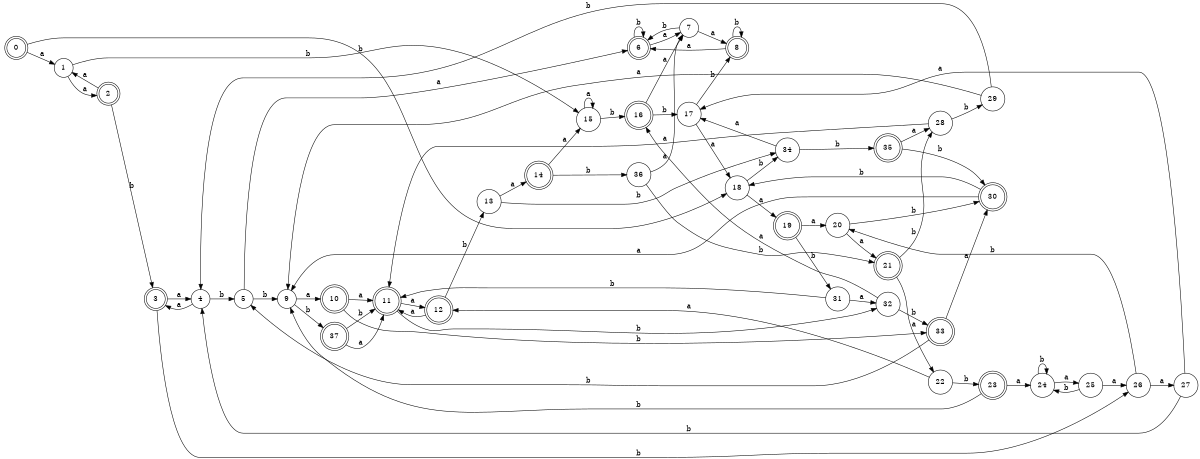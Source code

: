 digraph n31_4 {
__start0 [label="" shape="none"];

rankdir=LR;
size="8,5";

s0 [style="rounded,filled", color="black", fillcolor="white" shape="doublecircle", label="0"];
s1 [style="filled", color="black", fillcolor="white" shape="circle", label="1"];
s2 [style="rounded,filled", color="black", fillcolor="white" shape="doublecircle", label="2"];
s3 [style="rounded,filled", color="black", fillcolor="white" shape="doublecircle", label="3"];
s4 [style="filled", color="black", fillcolor="white" shape="circle", label="4"];
s5 [style="filled", color="black", fillcolor="white" shape="circle", label="5"];
s6 [style="rounded,filled", color="black", fillcolor="white" shape="doublecircle", label="6"];
s7 [style="filled", color="black", fillcolor="white" shape="circle", label="7"];
s8 [style="rounded,filled", color="black", fillcolor="white" shape="doublecircle", label="8"];
s9 [style="filled", color="black", fillcolor="white" shape="circle", label="9"];
s10 [style="rounded,filled", color="black", fillcolor="white" shape="doublecircle", label="10"];
s11 [style="rounded,filled", color="black", fillcolor="white" shape="doublecircle", label="11"];
s12 [style="rounded,filled", color="black", fillcolor="white" shape="doublecircle", label="12"];
s13 [style="filled", color="black", fillcolor="white" shape="circle", label="13"];
s14 [style="rounded,filled", color="black", fillcolor="white" shape="doublecircle", label="14"];
s15 [style="filled", color="black", fillcolor="white" shape="circle", label="15"];
s16 [style="rounded,filled", color="black", fillcolor="white" shape="doublecircle", label="16"];
s17 [style="filled", color="black", fillcolor="white" shape="circle", label="17"];
s18 [style="filled", color="black", fillcolor="white" shape="circle", label="18"];
s19 [style="rounded,filled", color="black", fillcolor="white" shape="doublecircle", label="19"];
s20 [style="filled", color="black", fillcolor="white" shape="circle", label="20"];
s21 [style="rounded,filled", color="black", fillcolor="white" shape="doublecircle", label="21"];
s22 [style="filled", color="black", fillcolor="white" shape="circle", label="22"];
s23 [style="rounded,filled", color="black", fillcolor="white" shape="doublecircle", label="23"];
s24 [style="filled", color="black", fillcolor="white" shape="circle", label="24"];
s25 [style="filled", color="black", fillcolor="white" shape="circle", label="25"];
s26 [style="filled", color="black", fillcolor="white" shape="circle", label="26"];
s27 [style="filled", color="black", fillcolor="white" shape="circle", label="27"];
s28 [style="filled", color="black", fillcolor="white" shape="circle", label="28"];
s29 [style="filled", color="black", fillcolor="white" shape="circle", label="29"];
s30 [style="rounded,filled", color="black", fillcolor="white" shape="doublecircle", label="30"];
s31 [style="filled", color="black", fillcolor="white" shape="circle", label="31"];
s32 [style="filled", color="black", fillcolor="white" shape="circle", label="32"];
s33 [style="rounded,filled", color="black", fillcolor="white" shape="doublecircle", label="33"];
s34 [style="filled", color="black", fillcolor="white" shape="circle", label="34"];
s35 [style="rounded,filled", color="black", fillcolor="white" shape="doublecircle", label="35"];
s36 [style="filled", color="black", fillcolor="white" shape="circle", label="36"];
s37 [style="rounded,filled", color="black", fillcolor="white" shape="doublecircle", label="37"];
s0 -> s1 [label="a"];
s0 -> s18 [label="b"];
s1 -> s2 [label="a"];
s1 -> s15 [label="b"];
s2 -> s1 [label="a"];
s2 -> s3 [label="b"];
s3 -> s4 [label="a"];
s3 -> s26 [label="b"];
s4 -> s3 [label="a"];
s4 -> s5 [label="b"];
s5 -> s6 [label="a"];
s5 -> s9 [label="b"];
s6 -> s7 [label="a"];
s6 -> s6 [label="b"];
s7 -> s8 [label="a"];
s7 -> s6 [label="b"];
s8 -> s6 [label="a"];
s8 -> s8 [label="b"];
s9 -> s10 [label="a"];
s9 -> s37 [label="b"];
s10 -> s11 [label="a"];
s10 -> s33 [label="b"];
s11 -> s12 [label="a"];
s11 -> s32 [label="b"];
s12 -> s11 [label="a"];
s12 -> s13 [label="b"];
s13 -> s14 [label="a"];
s13 -> s34 [label="b"];
s14 -> s15 [label="a"];
s14 -> s36 [label="b"];
s15 -> s15 [label="a"];
s15 -> s16 [label="b"];
s16 -> s7 [label="a"];
s16 -> s17 [label="b"];
s17 -> s18 [label="a"];
s17 -> s8 [label="b"];
s18 -> s19 [label="a"];
s18 -> s34 [label="b"];
s19 -> s20 [label="a"];
s19 -> s31 [label="b"];
s20 -> s21 [label="a"];
s20 -> s30 [label="b"];
s21 -> s22 [label="a"];
s21 -> s28 [label="b"];
s22 -> s12 [label="a"];
s22 -> s23 [label="b"];
s23 -> s24 [label="a"];
s23 -> s9 [label="b"];
s24 -> s25 [label="a"];
s24 -> s24 [label="b"];
s25 -> s26 [label="a"];
s25 -> s24 [label="b"];
s26 -> s27 [label="a"];
s26 -> s20 [label="b"];
s27 -> s17 [label="a"];
s27 -> s4 [label="b"];
s28 -> s11 [label="a"];
s28 -> s29 [label="b"];
s29 -> s9 [label="a"];
s29 -> s4 [label="b"];
s30 -> s9 [label="a"];
s30 -> s18 [label="b"];
s31 -> s32 [label="a"];
s31 -> s11 [label="b"];
s32 -> s16 [label="a"];
s32 -> s33 [label="b"];
s33 -> s30 [label="a"];
s33 -> s5 [label="b"];
s34 -> s17 [label="a"];
s34 -> s35 [label="b"];
s35 -> s28 [label="a"];
s35 -> s30 [label="b"];
s36 -> s7 [label="a"];
s36 -> s21 [label="b"];
s37 -> s11 [label="a"];
s37 -> s11 [label="b"];

}